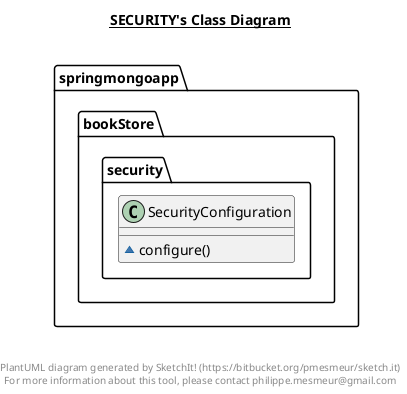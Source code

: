 @startuml

title __SECURITY's Class Diagram__\n

  namespace springmongoapp.bookStore {
    namespace security {
      class springmongoapp.bookStore.security.SecurityConfiguration {
          ~ configure()
      }
    }
  }
  



right footer


PlantUML diagram generated by SketchIt! (https://bitbucket.org/pmesmeur/sketch.it)
For more information about this tool, please contact philippe.mesmeur@gmail.com
endfooter

@enduml
